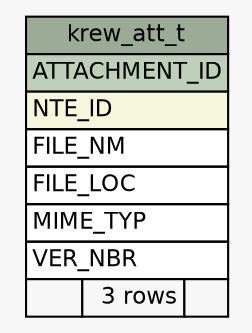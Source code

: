 // dot 2.28.0 on Mac OS X 10.7.2
// SchemaSpy rev 590
digraph "krew_att_t" {
  graph [
    rankdir="RL"
    bgcolor="#f7f7f7"
    nodesep="0.18"
    ranksep="0.46"
    fontname="Helvetica"
    fontsize="11"
  ];
  node [
    fontname="Helvetica"
    fontsize="11"
    shape="plaintext"
  ];
  edge [
    arrowsize="0.8"
  ];
  "krew_att_t" [
    label=<
    <TABLE BORDER="0" CELLBORDER="1" CELLSPACING="0" BGCOLOR="#ffffff">
      <TR><TD COLSPAN="3" BGCOLOR="#9bab96" ALIGN="CENTER">krew_att_t</TD></TR>
      <TR><TD PORT="ATTACHMENT_ID" COLSPAN="3" BGCOLOR="#bed1b8" ALIGN="LEFT">ATTACHMENT_ID</TD></TR>
      <TR><TD PORT="NTE_ID" COLSPAN="3" BGCOLOR="#f4f7da" ALIGN="LEFT">NTE_ID</TD></TR>
      <TR><TD PORT="FILE_NM" COLSPAN="3" ALIGN="LEFT">FILE_NM</TD></TR>
      <TR><TD PORT="FILE_LOC" COLSPAN="3" ALIGN="LEFT">FILE_LOC</TD></TR>
      <TR><TD PORT="MIME_TYP" COLSPAN="3" ALIGN="LEFT">MIME_TYP</TD></TR>
      <TR><TD PORT="VER_NBR" COLSPAN="3" ALIGN="LEFT">VER_NBR</TD></TR>
      <TR><TD ALIGN="LEFT" BGCOLOR="#f7f7f7">  </TD><TD ALIGN="RIGHT" BGCOLOR="#f7f7f7">3 rows</TD><TD ALIGN="RIGHT" BGCOLOR="#f7f7f7">  </TD></TR>
    </TABLE>>
    URL="tables/krew_att_t.html"
    tooltip="krew_att_t"
  ];
}
